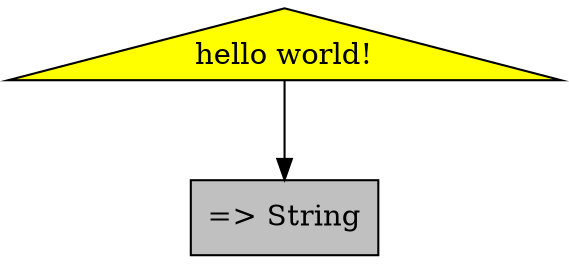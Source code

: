 digraph g {
ordering=out;n0[label="hello world!",fillcolor=yellow,style=filled,shape=triangle];
n1[label=" =\> String",fillcolor=gray,style=filled,shape=record];
n0 -> n1;
}
